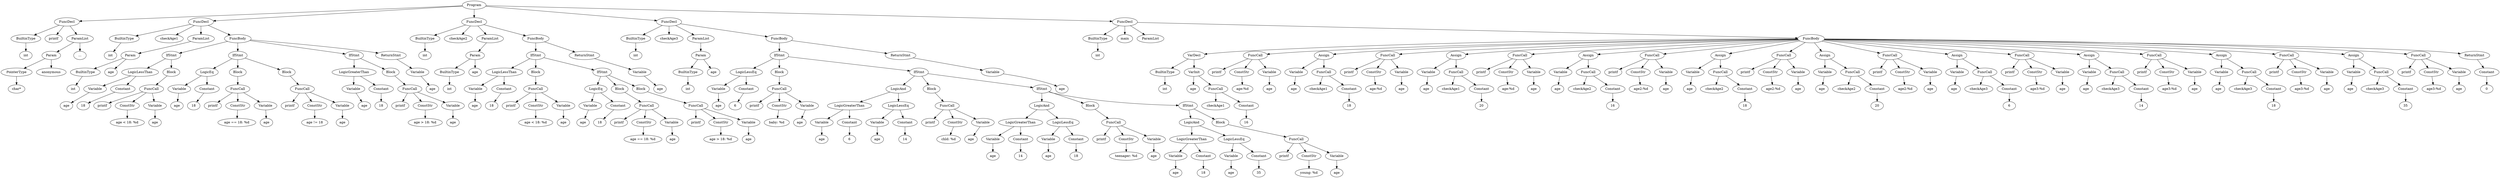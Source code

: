 digraph {
Program [label = Program]
Program -> FuncDecl_4981217488
FuncDecl_4981217488 [label = FuncDecl]
FuncDecl_4981217488 -> BuiltinType_4981217200
BuiltinType_4981217200 [label = BuiltinType]
"int_4981217200" [label = "int"]
BuiltinType_4981217200 -> "int_4981217200"
printf_4981217488[ label = printf]
FuncDecl_4981217488 -> printf_4981217488
FuncDecl_4981217488 -> ParamList_4981217440
ParamList_4981217440 [label = ParamList]
ParamList_4981217440 -> Param_4981217392
Param_4981217392 [label = Param]
Param_4981217392 -> PointerType_4981217328
PointerType_4981217328 [label = PointerType]
"char*_4981217328" [label = "char*"]
PointerType_4981217328 -> "char*_4981217328"
anonymous_4981217392 [label = anonymous]
Param_4981217392 -> anonymous_4981217392
"..._4981217440" [label = "..."]
ParamList_4981217440 -> "..._4981217440"
Program -> FuncDecl_4981219824
FuncDecl_4981219824 [label = FuncDecl]
FuncDecl_4981219824 -> BuiltinType_4981217552
BuiltinType_4981217552 [label = BuiltinType]
"int_4981217552" [label = "int"]
BuiltinType_4981217552 -> "int_4981217552"
checkAge1_4981219824[ label = checkAge1]
FuncDecl_4981219824 -> checkAge1_4981219824
FuncDecl_4981219824 -> ParamList_4981217888
ParamList_4981217888 [label = ParamList]
ParamList_4981217888 -> Param_4981217744
Param_4981217744 [label = Param]
Param_4981217744 -> BuiltinType_4981217648
BuiltinType_4981217648 [label = BuiltinType]
"int_4981217648" [label = "int"]
BuiltinType_4981217648 -> "int_4981217648"
age_4981217744 [label = age]
Param_4981217744 -> age_4981217744
FuncDecl_4981219824 -> FuncBody_4981219808
FuncBody_4981219808 [label = FuncBody]
FuncBody_4981219808 -> IfStmt_4981216800
IfStmt_4981216800 [label = IfStmt]
IfStmt_4981216800 -> LogicLessThan_4981218096
LogicLessThan_4981218096 [label = LogicLessThan]
LogicLessThan_4981218096 -> Variable_4981218000
Variable_4981218000 [label = Variable]
age_4981218000 [label = age]
Variable_4981218000 -> age_4981218000
LogicLessThan_4981218096 -> Constant_4981218032
Constant_4981218032 [label = Constant]
int_4981218032 [label = "18"]
Constant_4981218032 -> int_4981218032
IfStmt_4981216800 -> Block_4980981616
Block_4980981616 [label = Block]
Block_4980981616 -> FuncCall_4981216752
FuncCall_4981216752 [label = FuncCall]
printf_4981216752[ label = printf]
FuncCall_4981216752 -> printf_4981216752
FuncCall_4981216752 -> ConstStr_4981218224
ConstStr_4981218224 [label = ConstStr]
str_4981218224 [label = "age < 18: %d"]
ConstStr_4981218224 -> str_4981218224
FuncCall_4981216752 -> Variable_4981218384
Variable_4981218384 [label = Variable]
age_4981218384 [label = age]
Variable_4981218384 -> age_4981218384
FuncBody_4981219808 -> IfStmt_4981219120
IfStmt_4981219120 [label = IfStmt]
IfStmt_4981219120 -> LogicEq_4981218416
LogicEq_4981218416 [label = LogicEq]
LogicEq_4981218416 -> Variable_4981216864
Variable_4981216864 [label = Variable]
age_4981216864 [label = age]
Variable_4981216864 -> age_4981216864
LogicEq_4981218416 -> Constant_4981216896
Constant_4981216896 [label = Constant]
int_4981216896 [label = "18"]
Constant_4981216896 -> int_4981216896
IfStmt_4981219120 -> Block_4980829408
Block_4980829408 [label = Block]
Block_4980829408 -> FuncCall_4981218736
FuncCall_4981218736 [label = FuncCall]
printf_4981218736[ label = printf]
FuncCall_4981218736 -> printf_4981218736
FuncCall_4981218736 -> ConstStr_4981218544
ConstStr_4981218544 [label = ConstStr]
str_4981218544 [label = "age == 18: %d"]
ConstStr_4981218544 -> str_4981218544
FuncCall_4981218736 -> Variable_4981218704
Variable_4981218704 [label = Variable]
age_4981218704 [label = age]
Variable_4981218704 -> age_4981218704
IfStmt_4981219120 -> Block_4980760208
Block_4980760208 [label = Block]
Block_4980760208 -> FuncCall_4981219072
FuncCall_4981219072 [label = FuncCall]
printf_4981219072[ label = printf]
FuncCall_4981219072 -> printf_4981219072
FuncCall_4981219072 -> ConstStr_4981218880
ConstStr_4981218880 [label = ConstStr]
str_4981218880 [label = "age != 18"]
ConstStr_4981218880 -> str_4981218880
FuncCall_4981219072 -> Variable_4981219040
Variable_4981219040 [label = Variable]
age_4981219040 [label = age]
Variable_4981219040 -> age_4981219040
FuncBody_4981219808 -> IfStmt_4981219680
IfStmt_4981219680 [label = IfStmt]
IfStmt_4981219680 -> LogicGreaterThan_4981219280
LogicGreaterThan_4981219280 [label = LogicGreaterThan]
LogicGreaterThan_4981219280 -> Variable_4981219184
Variable_4981219184 [label = Variable]
age_4981219184 [label = age]
Variable_4981219184 -> age_4981219184
LogicGreaterThan_4981219280 -> Constant_4981219216
Constant_4981219216 [label = Constant]
int_4981219216 [label = "18"]
Constant_4981219216 -> int_4981219216
IfStmt_4981219680 -> Block_4981219664
Block_4981219664 [label = Block]
Block_4981219664 -> FuncCall_4981219616
FuncCall_4981219616 [label = FuncCall]
printf_4981219616[ label = printf]
FuncCall_4981219616 -> printf_4981219616
FuncCall_4981219616 -> ConstStr_4981219408
ConstStr_4981219408 [label = ConstStr]
str_4981219408 [label = "age > 18: %d"]
ConstStr_4981219408 -> str_4981219408
FuncCall_4981219616 -> Variable_4981219568
Variable_4981219568 [label = Variable]
age_4981219568 [label = age]
Variable_4981219568 -> age_4981219568
FuncBody_4981219808 -> ReturnStmt_4980760304
ReturnStmt_4980760304 [label = ReturnStmt]
ReturnStmt_4980760304 -> Variable_4981219776
Variable_4981219776 [label = Variable]
age_4981219776 [label = age]
Variable_4981219776 -> age_4981219776
Program -> FuncDecl_4981221872
FuncDecl_4981221872 [label = FuncDecl]
FuncDecl_4981221872 -> BuiltinType_4981219904
BuiltinType_4981219904 [label = BuiltinType]
"int_4981219904" [label = "int"]
BuiltinType_4981219904 -> "int_4981219904"
checkAge2_4981221872[ label = checkAge2]
FuncDecl_4981221872 -> checkAge2_4981221872
FuncDecl_4981221872 -> ParamList_4981220144
ParamList_4981220144 [label = ParamList]
ParamList_4981220144 -> Param_4981220096
Param_4981220096 [label = Param]
Param_4981220096 -> BuiltinType_4981220000
BuiltinType_4981220000 [label = BuiltinType]
"int_4981220000" [label = "int"]
BuiltinType_4981220000 -> "int_4981220000"
age_4981220096 [label = age]
Param_4981220096 -> age_4981220096
FuncDecl_4981221872 -> FuncBody_4981221760
FuncBody_4981221760 [label = FuncBody]
FuncBody_4981221760 -> IfStmt_4981221728
IfStmt_4981221728 [label = IfStmt]
IfStmt_4981221728 -> LogicLessThan_4981220352
LogicLessThan_4981220352 [label = LogicLessThan]
LogicLessThan_4981220352 -> Variable_4981220256
Variable_4981220256 [label = Variable]
age_4981220256 [label = age]
Variable_4981220256 -> age_4981220256
LogicLessThan_4981220352 -> Constant_4981220288
Constant_4981220288 [label = Constant]
int_4981220288 [label = "18"]
Constant_4981220288 -> int_4981220288
IfStmt_4981221728 -> Block_4981220752
Block_4981220752 [label = Block]
Block_4981220752 -> FuncCall_4981220704
FuncCall_4981220704 [label = FuncCall]
printf_4981220704[ label = printf]
FuncCall_4981220704 -> printf_4981220704
FuncCall_4981220704 -> ConstStr_4981220480
ConstStr_4981220480 [label = ConstStr]
str_4981220480 [label = "age < 18: %d"]
ConstStr_4981220480 -> str_4981220480
FuncCall_4981220704 -> Variable_4981220656
Variable_4981220656 [label = Variable]
age_4981220656 [label = age]
Variable_4981220656 -> age_4981220656
IfStmt_4981221728 -> IfStmt_4981221696
IfStmt_4981221696 [label = IfStmt]
IfStmt_4981221696 -> LogicEq_4981220896
LogicEq_4981220896 [label = LogicEq]
LogicEq_4981220896 -> Variable_4981220800
Variable_4981220800 [label = Variable]
age_4981220800 [label = age]
Variable_4981220800 -> age_4981220800
LogicEq_4981220896 -> Constant_4981220832
Constant_4981220832 [label = Constant]
int_4981220832 [label = "18"]
Constant_4981220832 -> int_4981220832
IfStmt_4981221696 -> Block_4981221296
Block_4981221296 [label = Block]
Block_4981221296 -> FuncCall_4981221248
FuncCall_4981221248 [label = FuncCall]
printf_4981221248[ label = printf]
FuncCall_4981221248 -> printf_4981221248
FuncCall_4981221248 -> ConstStr_4981221024
ConstStr_4981221024 [label = ConstStr]
str_4981221024 [label = "age == 18: %d"]
ConstStr_4981221024 -> str_4981221024
FuncCall_4981221248 -> Variable_4981221200
Variable_4981221200 [label = Variable]
age_4981221200 [label = age]
Variable_4981221200 -> age_4981221200
IfStmt_4981221696 -> Block_4981221680
Block_4981221680 [label = Block]
Block_4981221680 -> FuncCall_4981221632
FuncCall_4981221632 [label = FuncCall]
printf_4981221632[ label = printf]
FuncCall_4981221632 -> printf_4981221632
FuncCall_4981221632 -> ConstStr_4981221408
ConstStr_4981221408 [label = ConstStr]
str_4981221408 [label = "age > 18: %d"]
ConstStr_4981221408 -> str_4981221408
FuncCall_4981221632 -> Variable_4981221584
Variable_4981221584 [label = Variable]
age_4981221584 [label = age]
Variable_4981221584 -> age_4981221584
FuncBody_4981221760 -> ReturnStmt_4981221840
ReturnStmt_4981221840 [label = ReturnStmt]
ReturnStmt_4981221840 -> Variable_4981221808
Variable_4981221808 [label = Variable]
age_4981221808 [label = age]
Variable_4981221808 -> age_4981221808
Program -> FuncDecl_4981225280
FuncDecl_4981225280 [label = FuncDecl]
FuncDecl_4981225280 -> BuiltinType_4981221968
BuiltinType_4981221968 [label = BuiltinType]
"int_4981221968" [label = "int"]
BuiltinType_4981221968 -> "int_4981221968"
checkAge3_4981225280[ label = checkAge3]
FuncDecl_4981225280 -> checkAge3_4981225280
FuncDecl_4981225280 -> ParamList_4981222208
ParamList_4981222208 [label = ParamList]
ParamList_4981222208 -> Param_4981222160
Param_4981222160 [label = Param]
Param_4981222160 -> BuiltinType_4981222064
BuiltinType_4981222064 [label = BuiltinType]
"int_4981222064" [label = "int"]
BuiltinType_4981222064 -> "int_4981222064"
age_4981222160 [label = age]
Param_4981222160 -> age_4981222160
FuncDecl_4981225280 -> FuncBody_4981225168
FuncBody_4981225168 [label = FuncBody]
FuncBody_4981225168 -> IfStmt_4981225136
IfStmt_4981225136 [label = IfStmt]
IfStmt_4981225136 -> LogicLessEq_4981222416
LogicLessEq_4981222416 [label = LogicLessEq]
LogicLessEq_4981222416 -> Variable_4981222320
Variable_4981222320 [label = Variable]
age_4981222320 [label = age]
Variable_4981222320 -> age_4981222320
LogicLessEq_4981222416 -> Constant_4981222352
Constant_4981222352 [label = Constant]
int_4981222352 [label = "6"]
Constant_4981222352 -> int_4981222352
IfStmt_4981225136 -> Block_4981222816
Block_4981222816 [label = Block]
Block_4981222816 -> FuncCall_4981222768
FuncCall_4981222768 [label = FuncCall]
printf_4981222768[ label = printf]
FuncCall_4981222768 -> printf_4981222768
FuncCall_4981222768 -> ConstStr_4981222544
ConstStr_4981222544 [label = ConstStr]
str_4981222544 [label = "baby: %d"]
ConstStr_4981222544 -> str_4981222544
FuncCall_4981222768 -> Variable_4981222720
Variable_4981222720 [label = Variable]
age_4981222720 [label = age]
Variable_4981222720 -> age_4981222720
IfStmt_4981225136 -> IfStmt_4981225104
IfStmt_4981225104 [label = IfStmt]
IfStmt_4981225104 -> LogicAnd_4981223152
LogicAnd_4981223152 [label = LogicAnd]
LogicAnd_4981223152 -> LogicGreaterThan_4981222960
LogicGreaterThan_4981222960 [label = LogicGreaterThan]
LogicGreaterThan_4981222960 -> Variable_4981222864
Variable_4981222864 [label = Variable]
age_4981222864 [label = age]
Variable_4981222864 -> age_4981222864
LogicGreaterThan_4981222960 -> Constant_4981222896
Constant_4981222896 [label = Constant]
int_4981222896 [label = "6"]
Constant_4981222896 -> int_4981222896
LogicAnd_4981223152 -> LogicLessEq_4981223120
LogicLessEq_4981223120 [label = LogicLessEq]
LogicLessEq_4981223120 -> Variable_4981223024
Variable_4981223024 [label = Variable]
age_4981223024 [label = age]
Variable_4981223024 -> age_4981223024
LogicLessEq_4981223120 -> Constant_4981223056
Constant_4981223056 [label = Constant]
int_4981223056 [label = "14"]
Constant_4981223056 -> int_4981223056
IfStmt_4981225104 -> Block_4981223552
Block_4981223552 [label = Block]
Block_4981223552 -> FuncCall_4981223504
FuncCall_4981223504 [label = FuncCall]
printf_4981223504[ label = printf]
FuncCall_4981223504 -> printf_4981223504
FuncCall_4981223504 -> ConstStr_4981223280
ConstStr_4981223280 [label = ConstStr]
str_4981223280 [label = "chld: %d"]
ConstStr_4981223280 -> str_4981223280
FuncCall_4981223504 -> Variable_4981223456
Variable_4981223456 [label = Variable]
age_4981223456 [label = age]
Variable_4981223456 -> age_4981223456
IfStmt_4981225104 -> IfStmt_4981225072
IfStmt_4981225072 [label = IfStmt]
IfStmt_4981225072 -> LogicAnd_4981223888
LogicAnd_4981223888 [label = LogicAnd]
LogicAnd_4981223888 -> LogicGreaterThan_4981223696
LogicGreaterThan_4981223696 [label = LogicGreaterThan]
LogicGreaterThan_4981223696 -> Variable_4981223600
Variable_4981223600 [label = Variable]
age_4981223600 [label = age]
Variable_4981223600 -> age_4981223600
LogicGreaterThan_4981223696 -> Constant_4981223632
Constant_4981223632 [label = Constant]
int_4981223632 [label = "14"]
Constant_4981223632 -> int_4981223632
LogicAnd_4981223888 -> LogicLessEq_4981223856
LogicLessEq_4981223856 [label = LogicLessEq]
LogicLessEq_4981223856 -> Variable_4981223760
Variable_4981223760 [label = Variable]
age_4981223760 [label = age]
Variable_4981223760 -> age_4981223760
LogicLessEq_4981223856 -> Constant_4981223792
Constant_4981223792 [label = Constant]
int_4981223792 [label = "18"]
Constant_4981223792 -> int_4981223792
IfStmt_4981225072 -> Block_4981224288
Block_4981224288 [label = Block]
Block_4981224288 -> FuncCall_4981224240
FuncCall_4981224240 [label = FuncCall]
printf_4981224240[ label = printf]
FuncCall_4981224240 -> printf_4981224240
FuncCall_4981224240 -> ConstStr_4981224016
ConstStr_4981224016 [label = ConstStr]
str_4981224016 [label = "teenager: %d"]
ConstStr_4981224016 -> str_4981224016
FuncCall_4981224240 -> Variable_4981224192
Variable_4981224192 [label = Variable]
age_4981224192 [label = age]
Variable_4981224192 -> age_4981224192
IfStmt_4981225072 -> IfStmt_4981225040
IfStmt_4981225040 [label = IfStmt]
IfStmt_4981225040 -> LogicAnd_4981224624
LogicAnd_4981224624 [label = LogicAnd]
LogicAnd_4981224624 -> LogicGreaterThan_4981224432
LogicGreaterThan_4981224432 [label = LogicGreaterThan]
LogicGreaterThan_4981224432 -> Variable_4981224336
Variable_4981224336 [label = Variable]
age_4981224336 [label = age]
Variable_4981224336 -> age_4981224336
LogicGreaterThan_4981224432 -> Constant_4981224368
Constant_4981224368 [label = Constant]
int_4981224368 [label = "18"]
Constant_4981224368 -> int_4981224368
LogicAnd_4981224624 -> LogicLessEq_4981224592
LogicLessEq_4981224592 [label = LogicLessEq]
LogicLessEq_4981224592 -> Variable_4981224496
Variable_4981224496 [label = Variable]
age_4981224496 [label = age]
Variable_4981224496 -> age_4981224496
LogicLessEq_4981224592 -> Constant_4981224528
Constant_4981224528 [label = Constant]
int_4981224528 [label = "35"]
Constant_4981224528 -> int_4981224528
IfStmt_4981225040 -> Block_4981225024
Block_4981225024 [label = Block]
Block_4981225024 -> FuncCall_4981224976
FuncCall_4981224976 [label = FuncCall]
printf_4981224976[ label = printf]
FuncCall_4981224976 -> printf_4981224976
FuncCall_4981224976 -> ConstStr_4981224752
ConstStr_4981224752 [label = ConstStr]
str_4981224752 [label = "young: %d"]
ConstStr_4981224752 -> str_4981224752
FuncCall_4981224976 -> Variable_4981224928
Variable_4981224928 [label = Variable]
age_4981224928 [label = age]
Variable_4981224928 -> age_4981224928
FuncBody_4981225168 -> ReturnStmt_4981225248
ReturnStmt_4981225248 [label = ReturnStmt]
ReturnStmt_4981225248 -> Variable_4981225216
Variable_4981225216 [label = Variable]
age_4981225216 [label = age]
Variable_4981225216 -> age_4981225216
Program -> FuncDecl_4981232080
FuncDecl_4981232080 [label = FuncDecl]
FuncDecl_4981232080 -> BuiltinType_4981225344
BuiltinType_4981225344 [label = BuiltinType]
"int_4981225344" [label = "int"]
BuiltinType_4981225344 -> "int_4981225344"
main_4981232080[ label = main]
FuncDecl_4981232080 -> main_4981232080
FuncDecl_4981232080 -> ParamList_4981225440
ParamList_4981225440 [label = ParamList]
FuncDecl_4981232080 -> FuncBody_4981232064
FuncBody_4981232064 [label = FuncBody]
FuncBody_4981232064 -> VarDecl_4981225904
VarDecl_4981225904 [label = VarDecl]
VarDecl_4981225904 -> BuiltinType_4981225520
BuiltinType_4981225520 [label = BuiltinType]
"int_4981225520" [label = "int"]
BuiltinType_4981225520 -> "int_4981225520"
VarDecl_4981225904 -> VarInit_4981225808
VarInit_4981225808 [label = VarInit]
age_4981225808 [label = age]
VarInit_4981225808 -> age_4981225808
VarInit_4981225808 -> FuncCall_4981225760
FuncCall_4981225760 [label = FuncCall]
checkAge1_4981225760[ label = checkAge1]
FuncCall_4981225760 -> checkAge1_4981225760
FuncCall_4981225760 -> Constant_4981225648
Constant_4981225648 [label = Constant]
int_4981225648 [label = "16"]
Constant_4981225648 -> int_4981225648
FuncBody_4981232064 -> FuncCall_4981226240
FuncCall_4981226240 [label = FuncCall]
printf_4981226240[ label = printf]
FuncCall_4981226240 -> printf_4981226240
FuncCall_4981226240 -> ConstStr_4981226016
ConstStr_4981226016 [label = ConstStr]
str_4981226016 [label = "age:%d"]
ConstStr_4981226016 -> str_4981226016
FuncCall_4981226240 -> Variable_4981226192
Variable_4981226192 [label = Variable]
age_4981226192 [label = age]
Variable_4981226192 -> age_4981226192
FuncBody_4981232064 -> Assign_4981226528
Assign_4981226528 [label = Assign]
Assign_4981226528 -> Variable_4981226320
Variable_4981226320 [label = Variable]
age_4981226320 [label = age]
Variable_4981226320 -> age_4981226320
Assign_4981226528 -> FuncCall_4981226480
FuncCall_4981226480 [label = FuncCall]
checkAge1_4981226480[ label = checkAge1]
FuncCall_4981226480 -> checkAge1_4981226480
FuncCall_4981226480 -> Constant_4981226384
Constant_4981226384 [label = Constant]
int_4981226384 [label = "18"]
Constant_4981226384 -> int_4981226384
FuncBody_4981232064 -> FuncCall_4981226864
FuncCall_4981226864 [label = FuncCall]
printf_4981226864[ label = printf]
FuncCall_4981226864 -> printf_4981226864
FuncCall_4981226864 -> ConstStr_4981226656
ConstStr_4981226656 [label = ConstStr]
str_4981226656 [label = "age:%d"]
ConstStr_4981226656 -> str_4981226656
FuncCall_4981226864 -> Variable_4981226816
Variable_4981226816 [label = Variable]
age_4981226816 [label = age]
Variable_4981226816 -> age_4981226816
FuncBody_4981232064 -> Assign_4981227152
Assign_4981227152 [label = Assign]
Assign_4981227152 -> Variable_4981226944
Variable_4981226944 [label = Variable]
age_4981226944 [label = age]
Variable_4981226944 -> age_4981226944
Assign_4981227152 -> FuncCall_4981227104
FuncCall_4981227104 [label = FuncCall]
checkAge1_4981227104[ label = checkAge1]
FuncCall_4981227104 -> checkAge1_4981227104
FuncCall_4981227104 -> Constant_4981227008
Constant_4981227008 [label = Constant]
int_4981227008 [label = "20"]
Constant_4981227008 -> int_4981227008
FuncBody_4981232064 -> FuncCall_4981227504
FuncCall_4981227504 [label = FuncCall]
printf_4981227504[ label = printf]
FuncCall_4981227504 -> printf_4981227504
FuncCall_4981227504 -> ConstStr_4981227280
ConstStr_4981227280 [label = ConstStr]
str_4981227280 [label = "age:%d"]
ConstStr_4981227280 -> str_4981227280
FuncCall_4981227504 -> Variable_4981227456
Variable_4981227456 [label = Variable]
age_4981227456 [label = age]
Variable_4981227456 -> age_4981227456
FuncBody_4981232064 -> Assign_4981227792
Assign_4981227792 [label = Assign]
Assign_4981227792 -> Variable_4981227584
Variable_4981227584 [label = Variable]
age_4981227584 [label = age]
Variable_4981227584 -> age_4981227584
Assign_4981227792 -> FuncCall_4981227744
FuncCall_4981227744 [label = FuncCall]
checkAge2_4981227744[ label = checkAge2]
FuncCall_4981227744 -> checkAge2_4981227744
FuncCall_4981227744 -> Constant_4981227648
Constant_4981227648 [label = Constant]
int_4981227648 [label = "16"]
Constant_4981227648 -> int_4981227648
FuncBody_4981232064 -> FuncCall_4981228112
FuncCall_4981228112 [label = FuncCall]
printf_4981228112[ label = printf]
FuncCall_4981228112 -> printf_4981228112
FuncCall_4981228112 -> ConstStr_4981227888
ConstStr_4981227888 [label = ConstStr]
str_4981227888 [label = "age2:%d"]
ConstStr_4981227888 -> str_4981227888
FuncCall_4981228112 -> Variable_4981228064
Variable_4981228064 [label = Variable]
age_4981228064 [label = age]
Variable_4981228064 -> age_4981228064
FuncBody_4981232064 -> Assign_4981228400
Assign_4981228400 [label = Assign]
Assign_4981228400 -> Variable_4981228192
Variable_4981228192 [label = Variable]
age_4981228192 [label = age]
Variable_4981228192 -> age_4981228192
Assign_4981228400 -> FuncCall_4981228352
FuncCall_4981228352 [label = FuncCall]
checkAge2_4981228352[ label = checkAge2]
FuncCall_4981228352 -> checkAge2_4981228352
FuncCall_4981228352 -> Constant_4981228256
Constant_4981228256 [label = Constant]
int_4981228256 [label = "18"]
Constant_4981228256 -> int_4981228256
FuncBody_4981232064 -> FuncCall_4981227184
FuncCall_4981227184 [label = FuncCall]
printf_4981227184[ label = printf]
FuncCall_4981227184 -> printf_4981227184
FuncCall_4981227184 -> ConstStr_4981228624
ConstStr_4981228624 [label = ConstStr]
str_4981228624 [label = "age2:%d"]
ConstStr_4981228624 -> str_4981228624
FuncCall_4981227184 -> Variable_4981228800
Variable_4981228800 [label = Variable]
age_4981228800 [label = age]
Variable_4981228800 -> age_4981228800
FuncBody_4981232064 -> Assign_4981229088
Assign_4981229088 [label = Assign]
Assign_4981229088 -> Variable_4981228880
Variable_4981228880 [label = Variable]
age_4981228880 [label = age]
Variable_4981228880 -> age_4981228880
Assign_4981229088 -> FuncCall_4981229040
FuncCall_4981229040 [label = FuncCall]
checkAge2_4981229040[ label = checkAge2]
FuncCall_4981229040 -> checkAge2_4981229040
FuncCall_4981229040 -> Constant_4981228944
Constant_4981228944 [label = Constant]
int_4981228944 [label = "20"]
Constant_4981228944 -> int_4981228944
FuncBody_4981232064 -> FuncCall_4981229392
FuncCall_4981229392 [label = FuncCall]
printf_4981229392[ label = printf]
FuncCall_4981229392 -> printf_4981229392
FuncCall_4981229392 -> ConstStr_4981229184
ConstStr_4981229184 [label = ConstStr]
str_4981229184 [label = "age2:%d"]
ConstStr_4981229184 -> str_4981229184
FuncCall_4981229392 -> Variable_4981229344
Variable_4981229344 [label = Variable]
age_4981229344 [label = age]
Variable_4981229344 -> age_4981229344
FuncBody_4981232064 -> Assign_4981229680
Assign_4981229680 [label = Assign]
Assign_4981229680 -> Variable_4981229472
Variable_4981229472 [label = Variable]
age_4981229472 [label = age]
Variable_4981229472 -> age_4981229472
Assign_4981229680 -> FuncCall_4981229632
FuncCall_4981229632 [label = FuncCall]
checkAge3_4981229632[ label = checkAge3]
FuncCall_4981229632 -> checkAge3_4981229632
FuncCall_4981229632 -> Constant_4981229536
Constant_4981229536 [label = Constant]
int_4981229536 [label = "6"]
Constant_4981229536 -> int_4981229536
FuncBody_4981232064 -> FuncCall_4981230000
FuncCall_4981230000 [label = FuncCall]
printf_4981230000[ label = printf]
FuncCall_4981230000 -> printf_4981230000
FuncCall_4981230000 -> ConstStr_4981229776
ConstStr_4981229776 [label = ConstStr]
str_4981229776 [label = "age3:%d"]
ConstStr_4981229776 -> str_4981229776
FuncCall_4981230000 -> Variable_4981229952
Variable_4981229952 [label = Variable]
age_4981229952 [label = age]
Variable_4981229952 -> age_4981229952
FuncBody_4981232064 -> Assign_4981230288
Assign_4981230288 [label = Assign]
Assign_4981230288 -> Variable_4981230080
Variable_4981230080 [label = Variable]
age_4981230080 [label = age]
Variable_4981230080 -> age_4981230080
Assign_4981230288 -> FuncCall_4981230240
FuncCall_4981230240 [label = FuncCall]
checkAge3_4981230240[ label = checkAge3]
FuncCall_4981230240 -> checkAge3_4981230240
FuncCall_4981230240 -> Constant_4981230144
Constant_4981230144 [label = Constant]
int_4981230144 [label = "14"]
Constant_4981230144 -> int_4981230144
FuncBody_4981232064 -> FuncCall_4981230608
FuncCall_4981230608 [label = FuncCall]
printf_4981230608[ label = printf]
FuncCall_4981230608 -> printf_4981230608
FuncCall_4981230608 -> ConstStr_4981230384
ConstStr_4981230384 [label = ConstStr]
str_4981230384 [label = "age3:%d"]
ConstStr_4981230384 -> str_4981230384
FuncCall_4981230608 -> Variable_4981230560
Variable_4981230560 [label = Variable]
age_4981230560 [label = age]
Variable_4981230560 -> age_4981230560
FuncBody_4981232064 -> Assign_4981230896
Assign_4981230896 [label = Assign]
Assign_4981230896 -> Variable_4981230688
Variable_4981230688 [label = Variable]
age_4981230688 [label = age]
Variable_4981230688 -> age_4981230688
Assign_4981230896 -> FuncCall_4981230848
FuncCall_4981230848 [label = FuncCall]
checkAge3_4981230848[ label = checkAge3]
FuncCall_4981230848 -> checkAge3_4981230848
FuncCall_4981230848 -> Constant_4981230752
Constant_4981230752 [label = Constant]
int_4981230752 [label = "18"]
Constant_4981230752 -> int_4981230752
FuncBody_4981232064 -> FuncCall_4981228432
FuncCall_4981228432 [label = FuncCall]
printf_4981228432[ label = printf]
FuncCall_4981228432 -> printf_4981228432
FuncCall_4981228432 -> ConstStr_4981231248
ConstStr_4981231248 [label = ConstStr]
str_4981231248 [label = "age3:%d"]
ConstStr_4981231248 -> str_4981231248
FuncCall_4981228432 -> Variable_4981231424
Variable_4981231424 [label = Variable]
age_4981231424 [label = age]
Variable_4981231424 -> age_4981231424
FuncBody_4981232064 -> Assign_4981231648
Assign_4981231648 [label = Assign]
Assign_4981231648 -> Variable_4981228512
Variable_4981228512 [label = Variable]
age_4981228512 [label = age]
Variable_4981228512 -> age_4981228512
Assign_4981231648 -> FuncCall_4981231600
FuncCall_4981231600 [label = FuncCall]
checkAge3_4981231600[ label = checkAge3]
FuncCall_4981231600 -> checkAge3_4981231600
FuncCall_4981231600 -> Constant_4981231504
Constant_4981231504 [label = Constant]
int_4981231504 [label = "35"]
Constant_4981231504 -> int_4981231504
FuncBody_4981232064 -> FuncCall_4981231952
FuncCall_4981231952 [label = FuncCall]
printf_4981231952[ label = printf]
FuncCall_4981231952 -> printf_4981231952
FuncCall_4981231952 -> ConstStr_4981231744
ConstStr_4981231744 [label = ConstStr]
str_4981231744 [label = "age3:%d"]
ConstStr_4981231744 -> str_4981231744
FuncCall_4981231952 -> Variable_4981231904
Variable_4981231904 [label = Variable]
age_4981231904 [label = age]
Variable_4981231904 -> age_4981231904
FuncBody_4981232064 -> ReturnStmt_4981228544
ReturnStmt_4981228544 [label = ReturnStmt]
ReturnStmt_4981228544 -> Constant_4981232000
Constant_4981232000 [label = Constant]
int_4981232000 [label = "0"]
Constant_4981232000 -> int_4981232000
}
